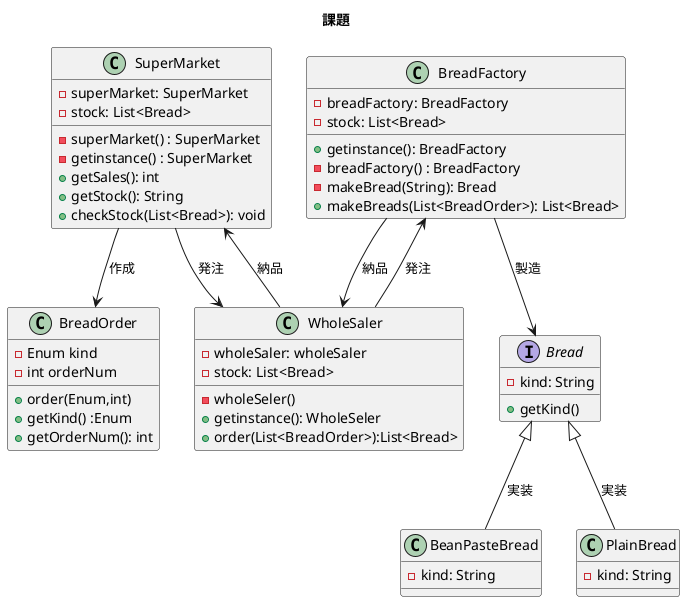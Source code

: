 
PlantUML用のドキュメント

@startuml

title 課題

class SuperMarket {
	-superMarket: SuperMarket
	-stock: List<Bread>
	-superMarket() : SuperMarket
	-getinstance() : SuperMarket
	+getSales(): int
	+getStock(): String
	+checkStock(List<Bread>): void
}

Class BreadOrder {
	-Enum kind
	-int orderNum
	+order(Enum,int)
	+getKind() :Enum
	+getOrderNum(): int
}

class WholeSaler{
	-wholeSaler: wholeSaler
	-stock: List<Bread>
	-wholeSeler()
	+getinstance(): WholeSeler
	+order(List<BreadOrder>):List<Bread>
}

class BreadFactory {
	-breadFactory: BreadFactory
	-stock: List<Bread>
	+getinstance(): BreadFactory
	-breadFactory() : BreadFactory
	-makeBread(String): Bread
	+makeBreads(List<BreadOrder>): List<Bread>
}

interface Bread {
 -kind: String
 +getKind()
}

class BeanPasteBread {
	-kind: String
}

class PlainBread{
	-kind: String
}

SuperMarket --> WholeSaler: 発注
SuperMarket <-- WholeSaler: 納品
SuperMarket --> BreadOrder : 作成

Bread <|-- BeanPasteBread: 実装
Bread <|-- PlainBread: 実装

BreadFactory --> Bread: 製造

BreadFactory --> WholeSaler: 納品
BreadFactory <-- WholeSaler: 発注

@enduml

